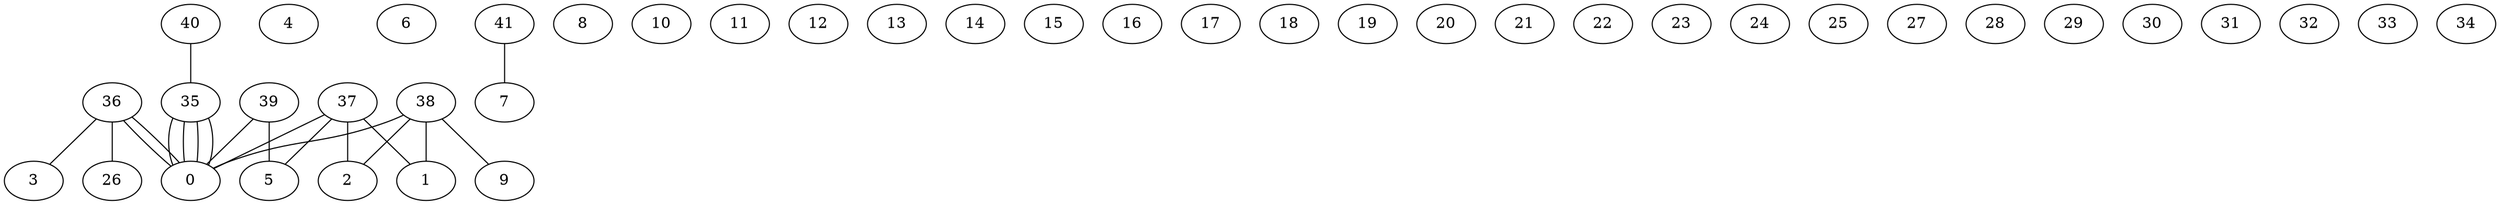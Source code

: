 graph G {
0;
1;
2;
3;
4;
5;
6;
7;
8;
9;
10;
11;
12;
13;
14;
15;
16;
17;
18;
19;
20;
21;
22;
23;
24;
25;
26;
27;
28;
29;
30;
31;
32;
33;
34;
35;
36;
37;
38;
39;
40;
41;
41--7 ;
40--35 ;
39--5 ;
39--0 ;
38--1 ;
38--9 ;
38--0 ;
38--2 ;
37--2 ;
37--5 ;
37--1 ;
37--0 ;
36--3 ;
36--26 ;
36--0 ;
36--0 ;
35--0 ;
35--0 ;
35--0 ;
35--0 ;
}
